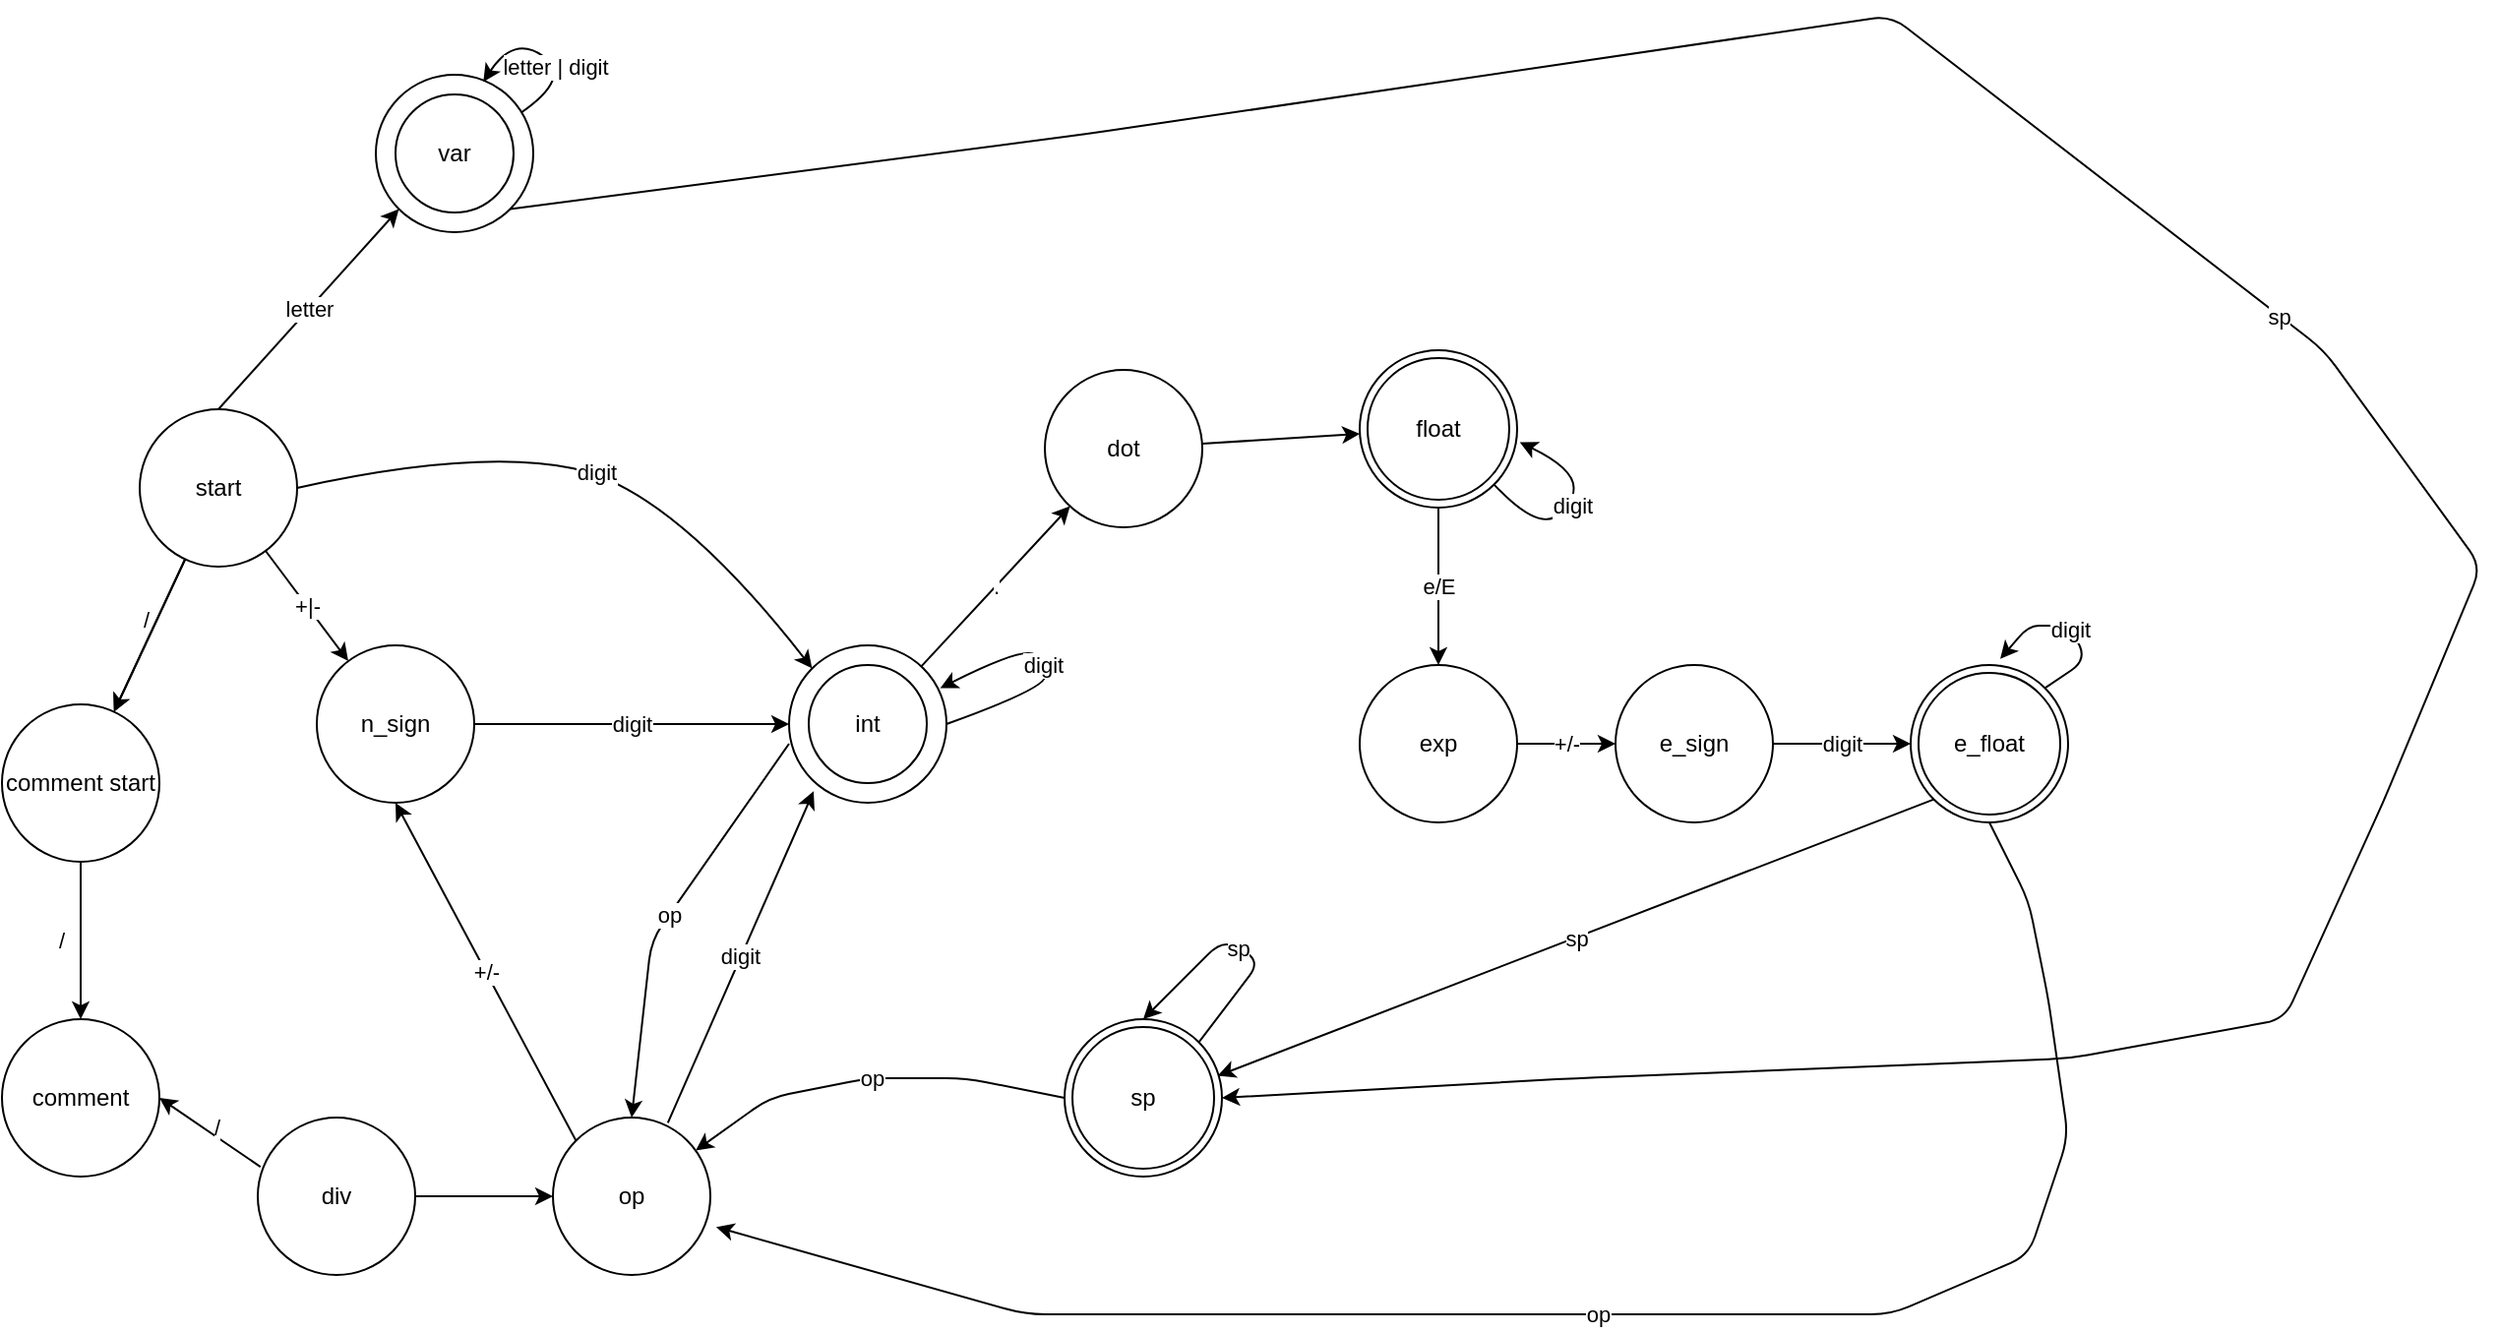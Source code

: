 <mxfile>
    <diagram id="0wO5liZ9OR7lbL87WMWF" name="Page-1">
        <mxGraphModel dx="1231" dy="662" grid="1" gridSize="10" guides="1" tooltips="1" connect="1" arrows="1" fold="1" page="1" pageScale="1" pageWidth="850" pageHeight="1100" math="0" shadow="0">
            <root>
                <mxCell id="0"/>
                <mxCell id="1" parent="0"/>
                <mxCell id="23" value="/" style="edgeStyle=none;html=1;" edge="1" parent="1" source="2" target="22">
                    <mxGeometry x="-0.156" y="-5" relative="1" as="geometry">
                        <mxPoint as="offset"/>
                    </mxGeometry>
                </mxCell>
                <mxCell id="41" value="letter" style="edgeStyle=none;html=1;exitX=0.5;exitY=0;exitDx=0;exitDy=0;entryX=0;entryY=1;entryDx=0;entryDy=0;" edge="1" parent="1" source="2" target="3">
                    <mxGeometry relative="1" as="geometry"/>
                </mxCell>
                <mxCell id="51" value="" style="edgeStyle=none;html=1;" edge="1" parent="1" source="2" target="22">
                    <mxGeometry relative="1" as="geometry"/>
                </mxCell>
                <mxCell id="53" value="+|-" style="edgeStyle=none;html=1;" edge="1" parent="1" source="2" target="52">
                    <mxGeometry relative="1" as="geometry"/>
                </mxCell>
                <mxCell id="2" value="start" style="ellipse;whiteSpace=wrap;html=1;aspect=fixed;" vertex="1" parent="1">
                    <mxGeometry x="100" y="310" width="80" height="80" as="geometry"/>
                </mxCell>
                <mxCell id="59" value="sp" style="edgeStyle=none;html=1;exitX=1;exitY=1;exitDx=0;exitDy=0;entryX=1;entryY=0.5;entryDx=0;entryDy=0;" edge="1" parent="1" source="3" target="57">
                    <mxGeometry relative="1" as="geometry">
                        <Array as="points">
                            <mxPoint x="582" y="170"/>
                            <mxPoint x="990" y="110"/>
                            <mxPoint x="1210" y="280"/>
                            <mxPoint x="1290" y="390"/>
                            <mxPoint x="1240" y="510"/>
                            <mxPoint x="1190" y="620"/>
                            <mxPoint x="1080" y="640"/>
                            <mxPoint x="830" y="650"/>
                        </Array>
                    </mxGeometry>
                </mxCell>
                <mxCell id="3" value="" style="ellipse;whiteSpace=wrap;html=1;aspect=fixed;" vertex="1" parent="1">
                    <mxGeometry x="220" y="140" width="80" height="80" as="geometry"/>
                </mxCell>
                <mxCell id="4" value="var" style="ellipse;whiteSpace=wrap;html=1;aspect=fixed;" vertex="1" parent="1">
                    <mxGeometry x="230" y="150" width="60" height="60" as="geometry"/>
                </mxCell>
                <mxCell id="34" value="." style="edgeStyle=none;html=1;" edge="1" parent="1" source="10" target="33">
                    <mxGeometry relative="1" as="geometry"/>
                </mxCell>
                <mxCell id="10" value="" style="ellipse;whiteSpace=wrap;html=1;aspect=fixed;" vertex="1" parent="1">
                    <mxGeometry x="430" y="430" width="80" height="80" as="geometry"/>
                </mxCell>
                <mxCell id="32" value="op" style="edgeStyle=none;html=1;entryX=0.5;entryY=0;entryDx=0;entryDy=0;exitX=0;exitY=0.625;exitDx=0;exitDy=0;exitPerimeter=0;" edge="1" parent="1" source="10" target="29">
                    <mxGeometry relative="1" as="geometry">
                        <mxPoint x="470" y="580" as="targetPoint"/>
                        <Array as="points">
                            <mxPoint x="360" y="580"/>
                        </Array>
                    </mxGeometry>
                </mxCell>
                <mxCell id="11" value="int" style="ellipse;whiteSpace=wrap;html=1;aspect=fixed;" vertex="1" parent="1">
                    <mxGeometry x="440" y="440" width="60" height="60" as="geometry"/>
                </mxCell>
                <mxCell id="15" value="" style="curved=1;endArrow=classic;html=1;entryX=0.96;entryY=0.272;entryDx=0;entryDy=0;entryPerimeter=0;exitX=1;exitY=0.5;exitDx=0;exitDy=0;" edge="1" parent="1" source="10" target="10">
                    <mxGeometry width="50" height="50" relative="1" as="geometry">
                        <mxPoint x="500" y="490" as="sourcePoint"/>
                        <mxPoint x="620" y="500" as="targetPoint"/>
                        <Array as="points">
                            <mxPoint x="560" y="452"/>
                            <mxPoint x="560" y="440"/>
                            <mxPoint x="550" y="430"/>
                        </Array>
                    </mxGeometry>
                </mxCell>
                <mxCell id="17" value="digit" style="edgeLabel;html=1;align=center;verticalAlign=middle;resizable=0;points=[];" connectable="0" vertex="1" parent="15">
                    <mxGeometry x="0.041" y="1" relative="1" as="geometry">
                        <mxPoint as="offset"/>
                    </mxGeometry>
                </mxCell>
                <mxCell id="18" value="" style="curved=1;endArrow=classic;html=1;entryX=0.683;entryY=0.045;entryDx=0;entryDy=0;exitX=0.925;exitY=0.239;exitDx=0;exitDy=0;exitPerimeter=0;entryPerimeter=0;" edge="1" parent="1" source="3" target="3">
                    <mxGeometry width="50" height="50" relative="1" as="geometry">
                        <mxPoint x="301.453" y="154.713" as="sourcePoint"/>
                        <mxPoint x="310.0" y="130.0" as="targetPoint"/>
                        <Array as="points">
                            <mxPoint x="320" y="141"/>
                            <mxPoint x="290" y="120"/>
                        </Array>
                    </mxGeometry>
                </mxCell>
                <mxCell id="19" value="letter | digit" style="edgeLabel;html=1;align=center;verticalAlign=middle;resizable=0;points=[];" connectable="0" vertex="1" parent="18">
                    <mxGeometry x="0.041" y="1" relative="1" as="geometry">
                        <mxPoint x="6" y="4" as="offset"/>
                    </mxGeometry>
                </mxCell>
                <mxCell id="25" value="/" style="edgeStyle=none;html=1;" edge="1" parent="1" source="22" target="24">
                    <mxGeometry y="-10" relative="1" as="geometry">
                        <mxPoint as="offset"/>
                    </mxGeometry>
                </mxCell>
                <mxCell id="22" value="comment start" style="ellipse;whiteSpace=wrap;html=1;aspect=fixed;" vertex="1" parent="1">
                    <mxGeometry x="30" y="460" width="80" height="80" as="geometry"/>
                </mxCell>
                <mxCell id="24" value="comment" style="ellipse;whiteSpace=wrap;html=1;aspect=fixed;" vertex="1" parent="1">
                    <mxGeometry x="30" y="620" width="80" height="80" as="geometry"/>
                </mxCell>
                <mxCell id="27" value="/" style="edgeStyle=none;html=1;exitX=0.017;exitY=0.313;exitDx=0;exitDy=0;entryX=1;entryY=0.5;entryDx=0;entryDy=0;exitPerimeter=0;" edge="1" parent="1" source="26" target="24">
                    <mxGeometry x="-0.053" y="-4" relative="1" as="geometry">
                        <mxPoint as="offset"/>
                    </mxGeometry>
                </mxCell>
                <mxCell id="30" value="" style="edgeStyle=none;html=1;" edge="1" parent="1" source="26" target="29">
                    <mxGeometry relative="1" as="geometry"/>
                </mxCell>
                <mxCell id="26" value="div" style="ellipse;whiteSpace=wrap;html=1;aspect=fixed;" vertex="1" parent="1">
                    <mxGeometry x="160" y="670" width="80" height="80" as="geometry"/>
                </mxCell>
                <mxCell id="43" value="digit" style="edgeStyle=none;html=1;exitX=0.73;exitY=0.033;exitDx=0;exitDy=0;exitPerimeter=0;entryX=0.156;entryY=0.927;entryDx=0;entryDy=0;entryPerimeter=0;" edge="1" parent="1" source="29" target="10">
                    <mxGeometry relative="1" as="geometry">
                        <mxPoint x="470" y="510.0" as="targetPoint"/>
                    </mxGeometry>
                </mxCell>
                <mxCell id="79" value="+/-" style="edgeStyle=none;html=1;exitX=0;exitY=0;exitDx=0;exitDy=0;entryX=0.5;entryY=1;entryDx=0;entryDy=0;" edge="1" parent="1" source="29" target="52">
                    <mxGeometry relative="1" as="geometry"/>
                </mxCell>
                <mxCell id="29" value="op" style="ellipse;whiteSpace=wrap;html=1;aspect=fixed;" vertex="1" parent="1">
                    <mxGeometry x="310" y="670" width="80" height="80" as="geometry"/>
                </mxCell>
                <mxCell id="36" value="" style="edgeStyle=none;html=1;" edge="1" parent="1" source="33" target="63">
                    <mxGeometry relative="1" as="geometry">
                        <mxPoint x="720.0" y="330.0" as="targetPoint"/>
                    </mxGeometry>
                </mxCell>
                <mxCell id="33" value="dot" style="ellipse;whiteSpace=wrap;html=1;aspect=fixed;" vertex="1" parent="1">
                    <mxGeometry x="560" y="290" width="80" height="80" as="geometry"/>
                </mxCell>
                <mxCell id="37" value="" style="curved=1;endArrow=classic;html=1;entryX=1.017;entryY=0.585;entryDx=0;entryDy=0;exitX=1;exitY=1;exitDx=0;exitDy=0;entryPerimeter=0;" edge="1" parent="1" source="63" target="63">
                    <mxGeometry width="50" height="50" relative="1" as="geometry">
                        <mxPoint x="790.005" y="354.988" as="sourcePoint"/>
                        <mxPoint x="798.77" y="330" as="targetPoint"/>
                        <Array as="points">
                            <mxPoint x="808.77" y="370"/>
                            <mxPoint x="828.77" y="360"/>
                            <mxPoint x="828.77" y="340"/>
                        </Array>
                    </mxGeometry>
                </mxCell>
                <mxCell id="38" value="digit" style="edgeLabel;html=1;align=center;verticalAlign=middle;resizable=0;points=[];" connectable="0" vertex="1" parent="37">
                    <mxGeometry x="0.041" y="1" relative="1" as="geometry">
                        <mxPoint as="offset"/>
                    </mxGeometry>
                </mxCell>
                <mxCell id="44" value="digit" style="curved=1;endArrow=classic;html=1;exitX=1;exitY=0.5;exitDx=0;exitDy=0;entryX=0;entryY=0;entryDx=0;entryDy=0;" edge="1" parent="1" source="2" target="10">
                    <mxGeometry width="50" height="50" relative="1" as="geometry">
                        <mxPoint x="340" y="340" as="sourcePoint"/>
                        <mxPoint x="390" y="290" as="targetPoint"/>
                        <Array as="points">
                            <mxPoint x="270" y="330"/>
                            <mxPoint x="370" y="350"/>
                        </Array>
                    </mxGeometry>
                </mxCell>
                <mxCell id="54" value="digit" style="edgeStyle=none;html=1;exitX=1;exitY=0.5;exitDx=0;exitDy=0;entryX=0;entryY=0.5;entryDx=0;entryDy=0;" edge="1" parent="1" source="52" target="10">
                    <mxGeometry relative="1" as="geometry"/>
                </mxCell>
                <mxCell id="52" value="n_sign" style="ellipse;whiteSpace=wrap;html=1;aspect=fixed;" vertex="1" parent="1">
                    <mxGeometry x="190" y="430" width="80" height="80" as="geometry"/>
                </mxCell>
                <mxCell id="62" value="op" style="edgeStyle=none;html=1;exitX=0;exitY=0.5;exitDx=0;exitDy=0;" edge="1" parent="1" source="57" target="29">
                    <mxGeometry relative="1" as="geometry">
                        <Array as="points">
                            <mxPoint x="520" y="650"/>
                            <mxPoint x="470" y="650"/>
                            <mxPoint x="420" y="660"/>
                        </Array>
                    </mxGeometry>
                </mxCell>
                <mxCell id="57" value="sp" style="ellipse;shape=doubleEllipse;whiteSpace=wrap;html=1;aspect=fixed;" vertex="1" parent="1">
                    <mxGeometry x="570" y="620" width="80" height="80" as="geometry"/>
                </mxCell>
                <mxCell id="60" value="sp" style="edgeStyle=none;html=1;exitX=1;exitY=0;exitDx=0;exitDy=0;entryX=0.5;entryY=0;entryDx=0;entryDy=0;" edge="1" parent="1" source="57" target="57">
                    <mxGeometry relative="1" as="geometry">
                        <Array as="points">
                            <mxPoint x="670" y="590"/>
                            <mxPoint x="650" y="580"/>
                        </Array>
                    </mxGeometry>
                </mxCell>
                <mxCell id="65" value="e/E" style="edgeStyle=none;html=1;entryX=0.5;entryY=0;entryDx=0;entryDy=0;" edge="1" parent="1" source="63" target="66">
                    <mxGeometry relative="1" as="geometry">
                        <mxPoint x="760" y="440.0" as="targetPoint"/>
                    </mxGeometry>
                </mxCell>
                <mxCell id="63" value="float" style="ellipse;shape=doubleEllipse;whiteSpace=wrap;html=1;aspect=fixed;" vertex="1" parent="1">
                    <mxGeometry x="720" y="280" width="80" height="80" as="geometry"/>
                </mxCell>
                <mxCell id="73" value="+/-" style="edgeStyle=none;html=1;exitX=1;exitY=0.5;exitDx=0;exitDy=0;entryX=0;entryY=0.5;entryDx=0;entryDy=0;" edge="1" parent="1" source="66" target="70">
                    <mxGeometry relative="1" as="geometry"/>
                </mxCell>
                <mxCell id="66" value="exp" style="ellipse;whiteSpace=wrap;html=1;aspect=fixed;" vertex="1" parent="1">
                    <mxGeometry x="720" y="440" width="80" height="80" as="geometry"/>
                </mxCell>
                <mxCell id="75" value="digit" style="edgeStyle=none;html=1;exitX=1;exitY=0.5;exitDx=0;exitDy=0;entryX=0;entryY=0.5;entryDx=0;entryDy=0;" edge="1" parent="1" source="70" target="74">
                    <mxGeometry relative="1" as="geometry"/>
                </mxCell>
                <mxCell id="70" value="e_sign" style="ellipse;whiteSpace=wrap;html=1;aspect=fixed;" vertex="1" parent="1">
                    <mxGeometry x="850" y="440" width="80" height="80" as="geometry"/>
                </mxCell>
                <mxCell id="77" value="sp" style="edgeStyle=none;html=1;exitX=0;exitY=1;exitDx=0;exitDy=0;entryX=0.973;entryY=0.36;entryDx=0;entryDy=0;entryPerimeter=0;" edge="1" parent="1" source="74" target="57">
                    <mxGeometry relative="1" as="geometry"/>
                </mxCell>
                <mxCell id="78" value="op" style="edgeStyle=none;html=1;exitX=0.5;exitY=1;exitDx=0;exitDy=0;entryX=1.037;entryY=0.696;entryDx=0;entryDy=0;entryPerimeter=0;" edge="1" parent="1" source="74" target="29">
                    <mxGeometry relative="1" as="geometry">
                        <mxPoint x="1039.588" y="770" as="targetPoint"/>
                        <Array as="points">
                            <mxPoint x="1060" y="560"/>
                            <mxPoint x="1070" y="610"/>
                            <mxPoint x="1080" y="680"/>
                            <mxPoint x="1060" y="740"/>
                            <mxPoint x="990" y="770"/>
                            <mxPoint x="900" y="770"/>
                            <mxPoint x="730" y="770"/>
                            <mxPoint x="550" y="770"/>
                        </Array>
                    </mxGeometry>
                </mxCell>
                <mxCell id="74" value="e_float" style="ellipse;shape=doubleEllipse;whiteSpace=wrap;html=1;aspect=fixed;" vertex="1" parent="1">
                    <mxGeometry x="1000" y="440" width="80" height="80" as="geometry"/>
                </mxCell>
                <mxCell id="76" value="digit" style="edgeStyle=none;html=1;exitX=1;exitY=0;exitDx=0;exitDy=0;entryX=0.569;entryY=-0.039;entryDx=0;entryDy=0;entryPerimeter=0;" edge="1" parent="1" source="74" target="74">
                    <mxGeometry relative="1" as="geometry">
                        <Array as="points">
                            <mxPoint x="1090" y="437"/>
                            <mxPoint x="1080" y="420"/>
                            <mxPoint x="1060" y="420"/>
                        </Array>
                    </mxGeometry>
                </mxCell>
            </root>
        </mxGraphModel>
    </diagram>
</mxfile>